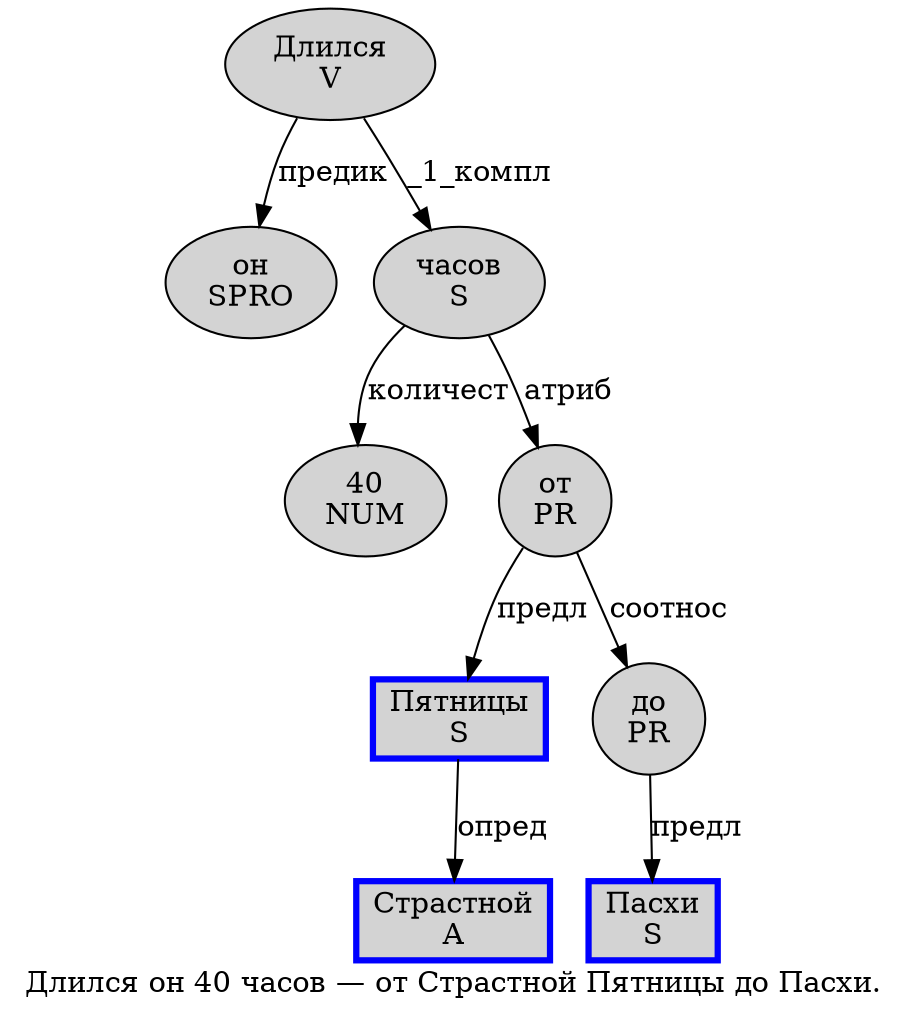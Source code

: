 digraph SENTENCE_1036 {
	graph [label="Длился он 40 часов — от Страстной Пятницы до Пасхи."]
	node [style=filled]
		0 [label="Длился
V" color="" fillcolor=lightgray penwidth=1 shape=ellipse]
		1 [label="он
SPRO" color="" fillcolor=lightgray penwidth=1 shape=ellipse]
		2 [label="40
NUM" color="" fillcolor=lightgray penwidth=1 shape=ellipse]
		3 [label="часов
S" color="" fillcolor=lightgray penwidth=1 shape=ellipse]
		5 [label="от
PR" color="" fillcolor=lightgray penwidth=1 shape=ellipse]
		6 [label="Страстной
A" color=blue fillcolor=lightgray penwidth=3 shape=box]
		7 [label="Пятницы
S" color=blue fillcolor=lightgray penwidth=3 shape=box]
		8 [label="до
PR" color="" fillcolor=lightgray penwidth=1 shape=ellipse]
		9 [label="Пасхи
S" color=blue fillcolor=lightgray penwidth=3 shape=box]
			0 -> 1 [label="предик"]
			0 -> 3 [label="_1_компл"]
			7 -> 6 [label="опред"]
			3 -> 2 [label="количест"]
			3 -> 5 [label="атриб"]
			5 -> 7 [label="предл"]
			5 -> 8 [label="соотнос"]
			8 -> 9 [label="предл"]
}